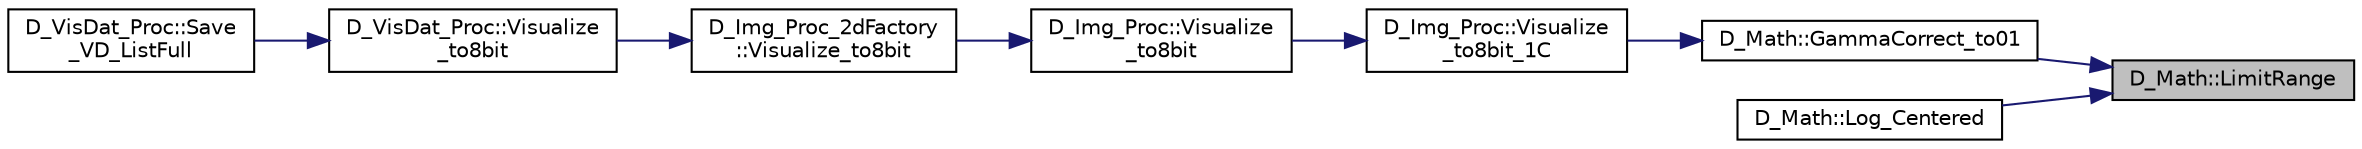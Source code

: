 digraph "D_Math::LimitRange"
{
 // LATEX_PDF_SIZE
  edge [fontname="Helvetica",fontsize="10",labelfontname="Helvetica",labelfontsize="10"];
  node [fontname="Helvetica",fontsize="10",shape=record];
  rankdir="RL";
  Node1 [label="D_Math::LimitRange",height=0.2,width=0.4,color="black", fillcolor="grey75", style="filled", fontcolor="black",tooltip=" "];
  Node1 -> Node2 [dir="back",color="midnightblue",fontsize="10",style="solid",fontname="Helvetica"];
  Node2 [label="D_Math::GammaCorrect_to01",height=0.2,width=0.4,color="black", fillcolor="white", style="filled",URL="$class_d___math.html#aa29552d913cbee157aa4c565c3f6741c",tooltip=" "];
  Node2 -> Node3 [dir="back",color="midnightblue",fontsize="10",style="solid",fontname="Helvetica"];
  Node3 [label="D_Img_Proc::Visualize\l_to8bit_1C",height=0.2,width=0.4,color="black", fillcolor="white", style="filled",URL="$class_d___img___proc.html#ad3001dc1f6399b32ca7f74202dbe8c0f",tooltip=" "];
  Node3 -> Node4 [dir="back",color="midnightblue",fontsize="10",style="solid",fontname="Helvetica"];
  Node4 [label="D_Img_Proc::Visualize\l_to8bit",height=0.2,width=0.4,color="black", fillcolor="white", style="filled",URL="$class_d___img___proc.html#ae1397956ae15b4aa10e0790c0141a809",tooltip=" "];
  Node4 -> Node5 [dir="back",color="midnightblue",fontsize="10",style="solid",fontname="Helvetica"];
  Node5 [label="D_Img_Proc_2dFactory\l::Visualize_to8bit",height=0.2,width=0.4,color="black", fillcolor="white", style="filled",URL="$class_d___img___proc__2d_factory.html#a6d73d62f6bda6ede8bd5eb140b6452a2",tooltip=" "];
  Node5 -> Node6 [dir="back",color="midnightblue",fontsize="10",style="solid",fontname="Helvetica"];
  Node6 [label="D_VisDat_Proc::Visualize\l_to8bit",height=0.2,width=0.4,color="black", fillcolor="white", style="filled",URL="$class_d___vis_dat___proc.html#abc100ab81245d52152bcb396fbf19b31",tooltip=" "];
  Node6 -> Node7 [dir="back",color="midnightblue",fontsize="10",style="solid",fontname="Helvetica"];
  Node7 [label="D_VisDat_Proc::Save\l_VD_ListFull",height=0.2,width=0.4,color="black", fillcolor="white", style="filled",URL="$class_d___vis_dat___proc.html#aa19c0cf814fb82dbc0c7aa619f74551f",tooltip=" "];
  Node1 -> Node8 [dir="back",color="midnightblue",fontsize="10",style="solid",fontname="Helvetica"];
  Node8 [label="D_Math::Log_Centered",height=0.2,width=0.4,color="black", fillcolor="white", style="filled",URL="$class_d___math.html#ad0c435d2b6171f6f9f5e48211fd029ee",tooltip=" "];
}
